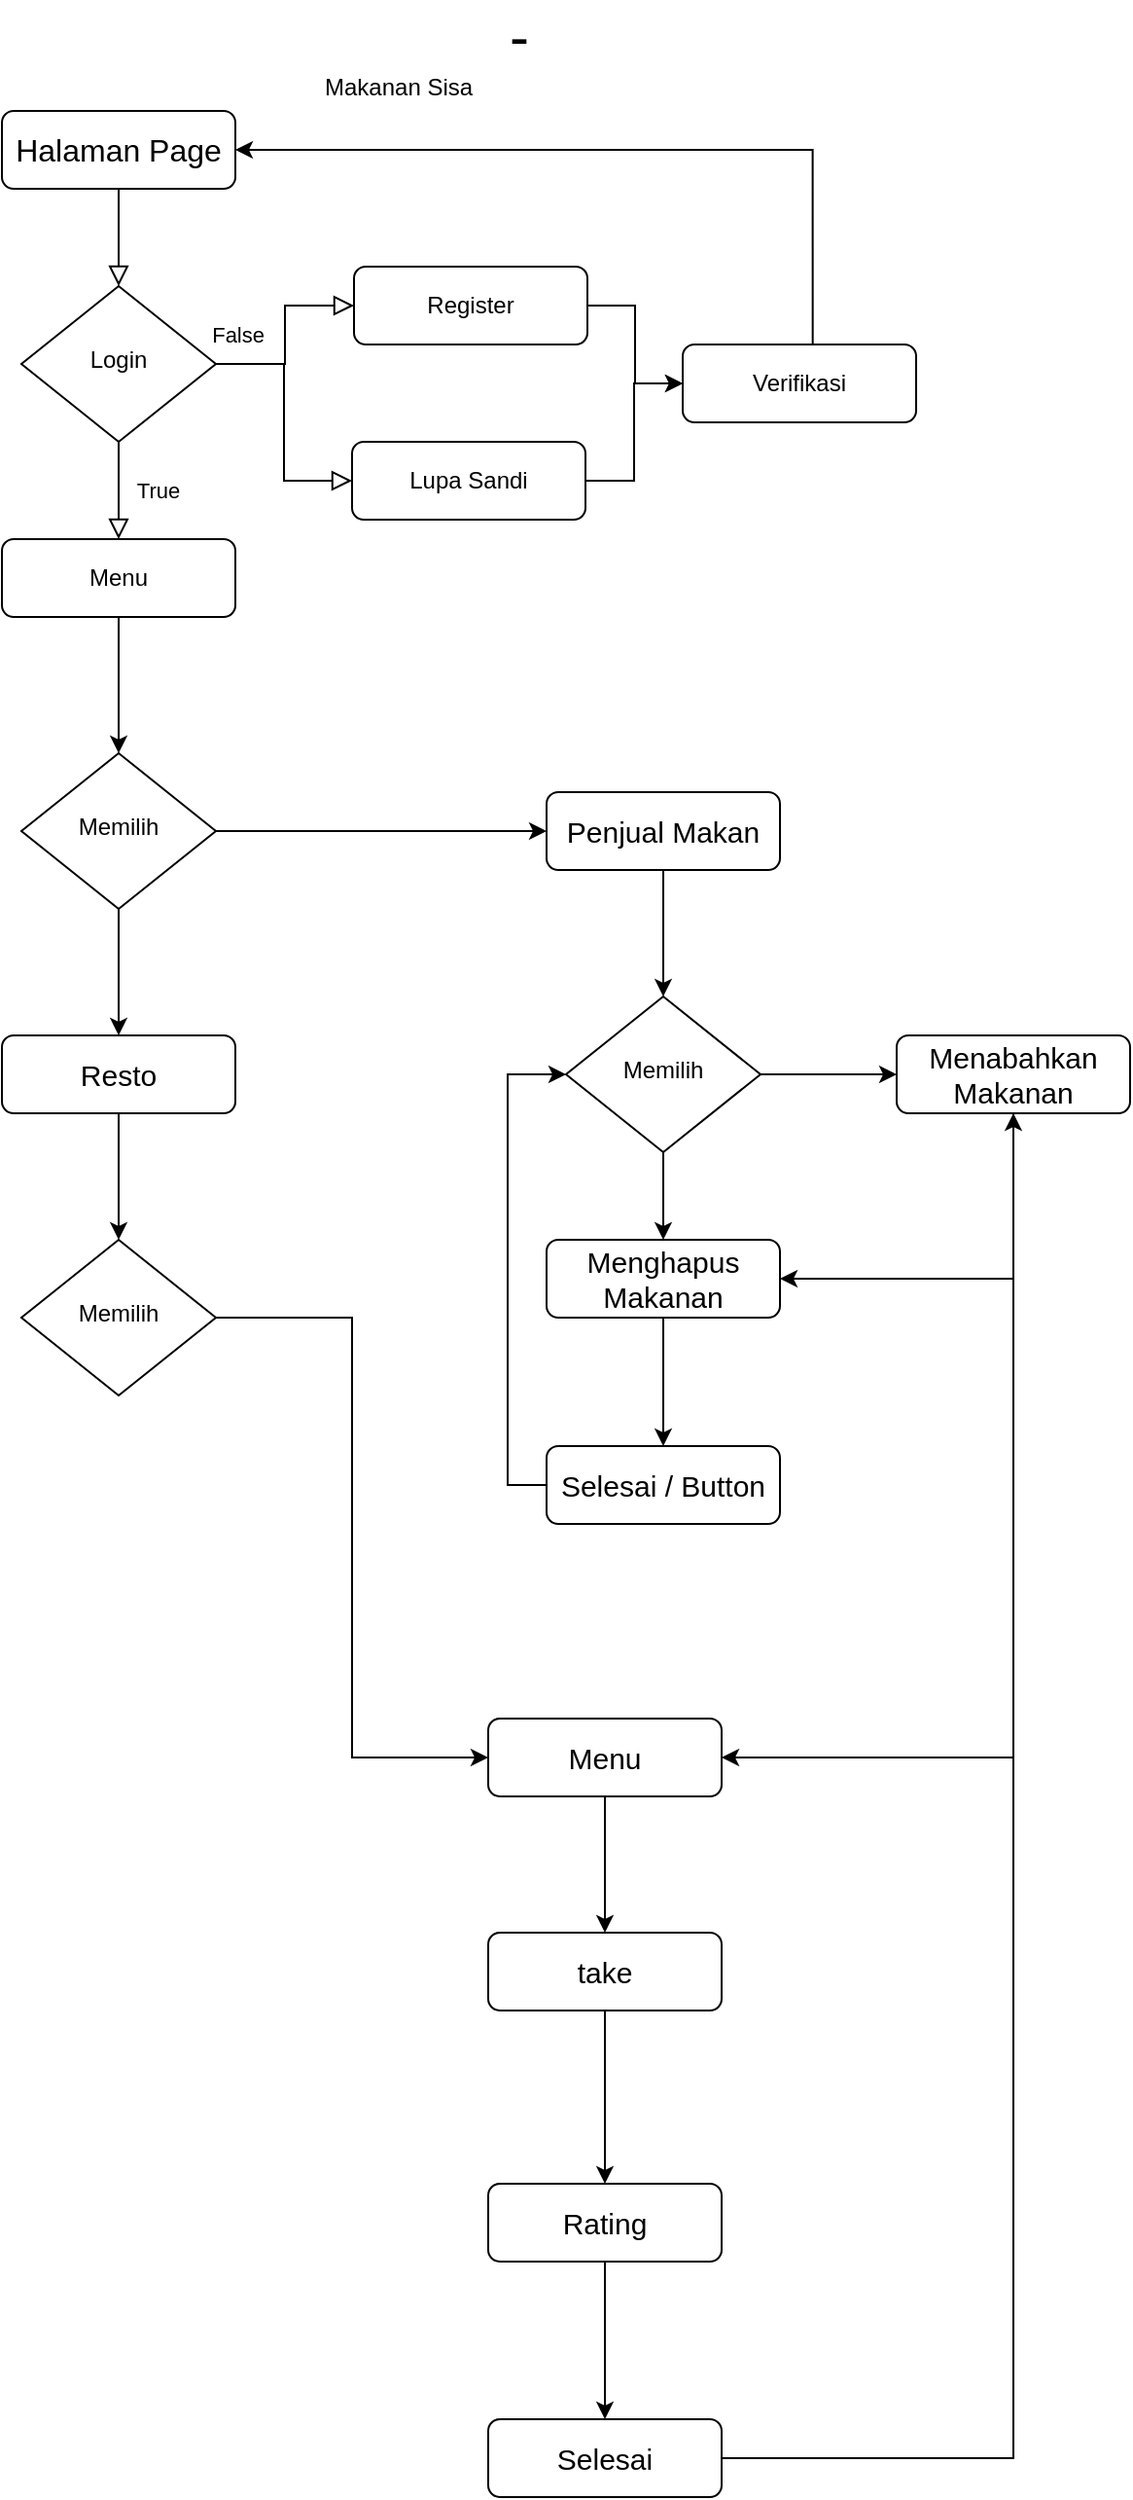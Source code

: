 <mxfile version="23.1.5" type="device">
  <diagram id="C5RBs43oDa-KdzZeNtuy" name="Page-1">
    <mxGraphModel dx="1318" dy="626" grid="1" gridSize="10" guides="1" tooltips="1" connect="1" arrows="1" fold="1" page="1" pageScale="1" pageWidth="827" pageHeight="1169" math="0" shadow="0">
      <root>
        <mxCell id="WIyWlLk6GJQsqaUBKTNV-0" />
        <mxCell id="WIyWlLk6GJQsqaUBKTNV-1" parent="WIyWlLk6GJQsqaUBKTNV-0" />
        <mxCell id="WIyWlLk6GJQsqaUBKTNV-2" value="" style="rounded=0;html=1;jettySize=auto;orthogonalLoop=1;fontSize=11;endArrow=block;endFill=0;endSize=8;strokeWidth=1;shadow=0;labelBackgroundColor=none;edgeStyle=orthogonalEdgeStyle;" parent="WIyWlLk6GJQsqaUBKTNV-1" source="WIyWlLk6GJQsqaUBKTNV-3" target="WIyWlLk6GJQsqaUBKTNV-6" edge="1">
          <mxGeometry relative="1" as="geometry" />
        </mxCell>
        <mxCell id="WIyWlLk6GJQsqaUBKTNV-3" value="&lt;font style=&quot;font-size: 16px;&quot;&gt;Halaman Page&lt;/font&gt;" style="rounded=1;whiteSpace=wrap;html=1;fontSize=12;glass=0;strokeWidth=1;shadow=0;" parent="WIyWlLk6GJQsqaUBKTNV-1" vertex="1">
          <mxGeometry x="210" y="64" width="120" height="40" as="geometry" />
        </mxCell>
        <mxCell id="WIyWlLk6GJQsqaUBKTNV-4" value="True" style="rounded=0;html=1;jettySize=auto;orthogonalLoop=1;fontSize=11;endArrow=block;endFill=0;endSize=8;strokeWidth=1;shadow=0;labelBackgroundColor=none;edgeStyle=orthogonalEdgeStyle;entryX=0.5;entryY=0;entryDx=0;entryDy=0;" parent="WIyWlLk6GJQsqaUBKTNV-1" source="WIyWlLk6GJQsqaUBKTNV-6" target="WIyWlLk6GJQsqaUBKTNV-12" edge="1">
          <mxGeometry y="20" relative="1" as="geometry">
            <mxPoint as="offset" />
            <mxPoint x="270" y="274" as="targetPoint" />
          </mxGeometry>
        </mxCell>
        <mxCell id="WIyWlLk6GJQsqaUBKTNV-5" value="False" style="edgeStyle=orthogonalEdgeStyle;rounded=0;html=1;jettySize=auto;orthogonalLoop=1;fontSize=11;endArrow=block;endFill=0;endSize=8;strokeWidth=1;shadow=0;labelBackgroundColor=none;align=right;" parent="WIyWlLk6GJQsqaUBKTNV-1" source="WIyWlLk6GJQsqaUBKTNV-6" target="WIyWlLk6GJQsqaUBKTNV-7" edge="1">
          <mxGeometry y="10" relative="1" as="geometry">
            <mxPoint as="offset" />
          </mxGeometry>
        </mxCell>
        <mxCell id="WIyWlLk6GJQsqaUBKTNV-6" value="Login" style="rhombus;whiteSpace=wrap;html=1;shadow=0;fontFamily=Helvetica;fontSize=12;align=center;strokeWidth=1;spacing=6;spacingTop=-4;" parent="WIyWlLk6GJQsqaUBKTNV-1" vertex="1">
          <mxGeometry x="220" y="154" width="100" height="80" as="geometry" />
        </mxCell>
        <mxCell id="Gm9wRnBrAHGHoyQCNDVP-10" style="edgeStyle=orthogonalEdgeStyle;rounded=0;orthogonalLoop=1;jettySize=auto;html=1;entryX=0;entryY=0.5;entryDx=0;entryDy=0;" parent="WIyWlLk6GJQsqaUBKTNV-1" source="WIyWlLk6GJQsqaUBKTNV-7" target="Gm9wRnBrAHGHoyQCNDVP-8" edge="1">
          <mxGeometry relative="1" as="geometry" />
        </mxCell>
        <mxCell id="WIyWlLk6GJQsqaUBKTNV-7" value="Register" style="rounded=1;whiteSpace=wrap;html=1;fontSize=12;glass=0;strokeWidth=1;shadow=0;" parent="WIyWlLk6GJQsqaUBKTNV-1" vertex="1">
          <mxGeometry x="391" y="144" width="120" height="40" as="geometry" />
        </mxCell>
        <mxCell id="Gm9wRnBrAHGHoyQCNDVP-11" style="edgeStyle=orthogonalEdgeStyle;rounded=0;orthogonalLoop=1;jettySize=auto;html=1;" parent="WIyWlLk6GJQsqaUBKTNV-1" source="WIyWlLk6GJQsqaUBKTNV-12" target="Gm9wRnBrAHGHoyQCNDVP-5" edge="1">
          <mxGeometry relative="1" as="geometry" />
        </mxCell>
        <mxCell id="WIyWlLk6GJQsqaUBKTNV-12" value="Menu" style="rounded=1;whiteSpace=wrap;html=1;fontSize=12;glass=0;strokeWidth=1;shadow=0;" parent="WIyWlLk6GJQsqaUBKTNV-1" vertex="1">
          <mxGeometry x="210" y="284" width="120" height="40" as="geometry" />
        </mxCell>
        <mxCell id="Gm9wRnBrAHGHoyQCNDVP-1" value="&lt;font style=&quot;font-size: 30px;&quot;&gt;-&lt;/font&gt;" style="text;html=1;align=center;verticalAlign=middle;whiteSpace=wrap;rounded=0;" parent="WIyWlLk6GJQsqaUBKTNV-1" vertex="1">
          <mxGeometry x="391" y="10" width="170" height="30" as="geometry" />
        </mxCell>
        <mxCell id="Gm9wRnBrAHGHoyQCNDVP-2" value="Makanan Sisa" style="text;align=left;verticalAlign=top;spacingLeft=4;spacingRight=4;overflow=hidden;rotatable=0;points=[[0,0.5],[1,0.5]];portConstraint=eastwest;" parent="WIyWlLk6GJQsqaUBKTNV-1" vertex="1">
          <mxGeometry x="370" y="38" width="214" height="26" as="geometry" />
        </mxCell>
        <mxCell id="Gm9wRnBrAHGHoyQCNDVP-13" style="edgeStyle=orthogonalEdgeStyle;rounded=0;orthogonalLoop=1;jettySize=auto;html=1;entryX=0.5;entryY=0;entryDx=0;entryDy=0;" parent="WIyWlLk6GJQsqaUBKTNV-1" source="Gm9wRnBrAHGHoyQCNDVP-5" target="Gm9wRnBrAHGHoyQCNDVP-16" edge="1">
          <mxGeometry relative="1" as="geometry">
            <mxPoint x="270" y="534" as="targetPoint" />
          </mxGeometry>
        </mxCell>
        <mxCell id="Gm9wRnBrAHGHoyQCNDVP-15" style="edgeStyle=orthogonalEdgeStyle;rounded=0;orthogonalLoop=1;jettySize=auto;html=1;entryX=0;entryY=0.5;entryDx=0;entryDy=0;" parent="WIyWlLk6GJQsqaUBKTNV-1" source="Gm9wRnBrAHGHoyQCNDVP-5" target="Gm9wRnBrAHGHoyQCNDVP-14" edge="1">
          <mxGeometry relative="1" as="geometry" />
        </mxCell>
        <mxCell id="Gm9wRnBrAHGHoyQCNDVP-5" value="Memilih" style="rhombus;whiteSpace=wrap;html=1;shadow=0;fontFamily=Helvetica;fontSize=12;align=center;strokeWidth=1;spacing=6;spacingTop=-4;" parent="WIyWlLk6GJQsqaUBKTNV-1" vertex="1">
          <mxGeometry x="220" y="394" width="100" height="80" as="geometry" />
        </mxCell>
        <mxCell id="Gm9wRnBrAHGHoyQCNDVP-6" value="" style="edgeStyle=orthogonalEdgeStyle;rounded=0;html=1;jettySize=auto;orthogonalLoop=1;fontSize=11;endArrow=block;endFill=0;endSize=8;strokeWidth=1;shadow=0;labelBackgroundColor=none;" parent="WIyWlLk6GJQsqaUBKTNV-1" source="WIyWlLk6GJQsqaUBKTNV-6" target="Gm9wRnBrAHGHoyQCNDVP-7" edge="1">
          <mxGeometry x="-0.003" y="10" relative="1" as="geometry">
            <mxPoint as="offset" />
            <mxPoint x="330" y="254" as="sourcePoint" />
          </mxGeometry>
        </mxCell>
        <mxCell id="Gm9wRnBrAHGHoyQCNDVP-9" style="edgeStyle=orthogonalEdgeStyle;rounded=0;orthogonalLoop=1;jettySize=auto;html=1;entryX=0;entryY=0.5;entryDx=0;entryDy=0;" parent="WIyWlLk6GJQsqaUBKTNV-1" source="Gm9wRnBrAHGHoyQCNDVP-7" target="Gm9wRnBrAHGHoyQCNDVP-8" edge="1">
          <mxGeometry relative="1" as="geometry" />
        </mxCell>
        <mxCell id="Gm9wRnBrAHGHoyQCNDVP-7" value="Lupa Sandi" style="rounded=1;whiteSpace=wrap;html=1;fontSize=12;glass=0;strokeWidth=1;shadow=0;" parent="WIyWlLk6GJQsqaUBKTNV-1" vertex="1">
          <mxGeometry x="390" y="234" width="120" height="40" as="geometry" />
        </mxCell>
        <mxCell id="Gm9wRnBrAHGHoyQCNDVP-24" style="edgeStyle=orthogonalEdgeStyle;rounded=0;orthogonalLoop=1;jettySize=auto;html=1;entryX=1;entryY=0.5;entryDx=0;entryDy=0;exitX=0.557;exitY=0.003;exitDx=0;exitDy=0;exitPerimeter=0;" parent="WIyWlLk6GJQsqaUBKTNV-1" source="Gm9wRnBrAHGHoyQCNDVP-8" target="WIyWlLk6GJQsqaUBKTNV-3" edge="1">
          <mxGeometry relative="1" as="geometry">
            <mxPoint x="620" y="74.0" as="targetPoint" />
          </mxGeometry>
        </mxCell>
        <mxCell id="Gm9wRnBrAHGHoyQCNDVP-8" value="Verifikasi" style="rounded=1;whiteSpace=wrap;html=1;fontSize=12;glass=0;strokeWidth=1;shadow=0;" parent="WIyWlLk6GJQsqaUBKTNV-1" vertex="1">
          <mxGeometry x="560" y="184" width="120" height="40" as="geometry" />
        </mxCell>
        <mxCell id="Gm9wRnBrAHGHoyQCNDVP-12" style="edgeStyle=orthogonalEdgeStyle;rounded=0;orthogonalLoop=1;jettySize=auto;html=1;exitX=0.5;exitY=1;exitDx=0;exitDy=0;" parent="WIyWlLk6GJQsqaUBKTNV-1" edge="1">
          <mxGeometry relative="1" as="geometry">
            <mxPoint x="270" y="574" as="sourcePoint" />
            <mxPoint x="270" y="574" as="targetPoint" />
          </mxGeometry>
        </mxCell>
        <mxCell id="0ijXUutGcqPNABvJKc__-1" style="edgeStyle=orthogonalEdgeStyle;rounded=0;orthogonalLoop=1;jettySize=auto;html=1;" edge="1" parent="WIyWlLk6GJQsqaUBKTNV-1" source="Gm9wRnBrAHGHoyQCNDVP-14" target="0ijXUutGcqPNABvJKc__-0">
          <mxGeometry relative="1" as="geometry" />
        </mxCell>
        <mxCell id="Gm9wRnBrAHGHoyQCNDVP-14" value="&lt;font style=&quot;font-size: 15px;&quot;&gt;Penjual Makan&lt;/font&gt;" style="rounded=1;whiteSpace=wrap;html=1;fontSize=12;glass=0;strokeWidth=1;shadow=0;" parent="WIyWlLk6GJQsqaUBKTNV-1" vertex="1">
          <mxGeometry x="490" y="414" width="120" height="40" as="geometry" />
        </mxCell>
        <mxCell id="Gm9wRnBrAHGHoyQCNDVP-32" style="edgeStyle=orthogonalEdgeStyle;rounded=0;orthogonalLoop=1;jettySize=auto;html=1;entryX=0.5;entryY=0;entryDx=0;entryDy=0;" parent="WIyWlLk6GJQsqaUBKTNV-1" source="Gm9wRnBrAHGHoyQCNDVP-16" target="Gm9wRnBrAHGHoyQCNDVP-29" edge="1">
          <mxGeometry relative="1" as="geometry" />
        </mxCell>
        <mxCell id="Gm9wRnBrAHGHoyQCNDVP-16" value="&lt;span style=&quot;font-size: 15px;&quot;&gt;Resto&lt;/span&gt;" style="rounded=1;whiteSpace=wrap;html=1;fontSize=12;glass=0;strokeWidth=1;shadow=0;" parent="WIyWlLk6GJQsqaUBKTNV-1" vertex="1">
          <mxGeometry x="210" y="539" width="120" height="40" as="geometry" />
        </mxCell>
        <mxCell id="0ijXUutGcqPNABvJKc__-6" style="edgeStyle=orthogonalEdgeStyle;rounded=0;orthogonalLoop=1;jettySize=auto;html=1;" edge="1" parent="WIyWlLk6GJQsqaUBKTNV-1" source="Gm9wRnBrAHGHoyQCNDVP-21" target="Gm9wRnBrAHGHoyQCNDVP-43">
          <mxGeometry relative="1" as="geometry" />
        </mxCell>
        <mxCell id="Gm9wRnBrAHGHoyQCNDVP-21" value="&lt;font style=&quot;font-size: 15px;&quot;&gt;Menghapus Makanan&lt;/font&gt;" style="rounded=1;whiteSpace=wrap;html=1;fontSize=12;glass=0;strokeWidth=1;shadow=0;" parent="WIyWlLk6GJQsqaUBKTNV-1" vertex="1">
          <mxGeometry x="490" y="644" width="120" height="40" as="geometry" />
        </mxCell>
        <mxCell id="0ijXUutGcqPNABvJKc__-5" style="edgeStyle=orthogonalEdgeStyle;rounded=0;orthogonalLoop=1;jettySize=auto;html=1;entryX=1;entryY=0.5;entryDx=0;entryDy=0;" edge="1" parent="WIyWlLk6GJQsqaUBKTNV-1" source="Gm9wRnBrAHGHoyQCNDVP-22" target="Gm9wRnBrAHGHoyQCNDVP-21">
          <mxGeometry relative="1" as="geometry">
            <Array as="points">
              <mxPoint x="730" y="664" />
            </Array>
          </mxGeometry>
        </mxCell>
        <mxCell id="0ijXUutGcqPNABvJKc__-9" style="edgeStyle=orthogonalEdgeStyle;rounded=0;orthogonalLoop=1;jettySize=auto;html=1;entryX=1;entryY=0.5;entryDx=0;entryDy=0;" edge="1" parent="WIyWlLk6GJQsqaUBKTNV-1" source="Gm9wRnBrAHGHoyQCNDVP-22" target="0ijXUutGcqPNABvJKc__-8">
          <mxGeometry relative="1" as="geometry">
            <Array as="points">
              <mxPoint x="730" y="910" />
            </Array>
          </mxGeometry>
        </mxCell>
        <mxCell id="Gm9wRnBrAHGHoyQCNDVP-22" value="&lt;font style=&quot;font-size: 15px;&quot;&gt;Menabahkan Makanan&lt;/font&gt;" style="rounded=1;whiteSpace=wrap;html=1;fontSize=12;glass=0;strokeWidth=1;shadow=0;" parent="WIyWlLk6GJQsqaUBKTNV-1" vertex="1">
          <mxGeometry x="670" y="539" width="120" height="40" as="geometry" />
        </mxCell>
        <mxCell id="0ijXUutGcqPNABvJKc__-10" style="edgeStyle=orthogonalEdgeStyle;rounded=0;orthogonalLoop=1;jettySize=auto;html=1;entryX=0;entryY=0.5;entryDx=0;entryDy=0;" edge="1" parent="WIyWlLk6GJQsqaUBKTNV-1" source="Gm9wRnBrAHGHoyQCNDVP-29" target="0ijXUutGcqPNABvJKc__-8">
          <mxGeometry relative="1" as="geometry" />
        </mxCell>
        <mxCell id="Gm9wRnBrAHGHoyQCNDVP-29" value="Memilih" style="rhombus;whiteSpace=wrap;html=1;shadow=0;fontFamily=Helvetica;fontSize=12;align=center;strokeWidth=1;spacing=6;spacingTop=-4;" parent="WIyWlLk6GJQsqaUBKTNV-1" vertex="1">
          <mxGeometry x="220" y="644" width="100" height="80" as="geometry" />
        </mxCell>
        <mxCell id="0ijXUutGcqPNABvJKc__-7" style="edgeStyle=orthogonalEdgeStyle;rounded=0;orthogonalLoop=1;jettySize=auto;html=1;entryX=0;entryY=0.5;entryDx=0;entryDy=0;" edge="1" parent="WIyWlLk6GJQsqaUBKTNV-1" source="Gm9wRnBrAHGHoyQCNDVP-43" target="0ijXUutGcqPNABvJKc__-0">
          <mxGeometry relative="1" as="geometry">
            <Array as="points">
              <mxPoint x="470" y="770" />
              <mxPoint x="470" y="559" />
            </Array>
          </mxGeometry>
        </mxCell>
        <mxCell id="Gm9wRnBrAHGHoyQCNDVP-43" value="&lt;font style=&quot;font-size: 15px;&quot;&gt;Selesai / Button&lt;/font&gt;" style="rounded=1;whiteSpace=wrap;html=1;fontSize=12;glass=0;strokeWidth=1;shadow=0;" parent="WIyWlLk6GJQsqaUBKTNV-1" vertex="1">
          <mxGeometry x="490" y="750" width="120" height="40" as="geometry" />
        </mxCell>
        <mxCell id="0ijXUutGcqPNABvJKc__-2" style="edgeStyle=orthogonalEdgeStyle;rounded=0;orthogonalLoop=1;jettySize=auto;html=1;entryX=0;entryY=0.5;entryDx=0;entryDy=0;" edge="1" parent="WIyWlLk6GJQsqaUBKTNV-1" source="0ijXUutGcqPNABvJKc__-0" target="Gm9wRnBrAHGHoyQCNDVP-22">
          <mxGeometry relative="1" as="geometry">
            <Array as="points">
              <mxPoint x="660" y="559" />
              <mxPoint x="660" y="559" />
            </Array>
          </mxGeometry>
        </mxCell>
        <mxCell id="0ijXUutGcqPNABvJKc__-3" style="edgeStyle=orthogonalEdgeStyle;rounded=0;orthogonalLoop=1;jettySize=auto;html=1;entryX=0.5;entryY=0;entryDx=0;entryDy=0;" edge="1" parent="WIyWlLk6GJQsqaUBKTNV-1" source="0ijXUutGcqPNABvJKc__-0" target="Gm9wRnBrAHGHoyQCNDVP-21">
          <mxGeometry relative="1" as="geometry" />
        </mxCell>
        <mxCell id="0ijXUutGcqPNABvJKc__-0" value="Memilih" style="rhombus;whiteSpace=wrap;html=1;shadow=0;fontFamily=Helvetica;fontSize=12;align=center;strokeWidth=1;spacing=6;spacingTop=-4;" vertex="1" parent="WIyWlLk6GJQsqaUBKTNV-1">
          <mxGeometry x="500" y="519" width="100" height="80" as="geometry" />
        </mxCell>
        <mxCell id="0ijXUutGcqPNABvJKc__-12" style="edgeStyle=orthogonalEdgeStyle;rounded=0;orthogonalLoop=1;jettySize=auto;html=1;" edge="1" parent="WIyWlLk6GJQsqaUBKTNV-1" source="0ijXUutGcqPNABvJKc__-8" target="0ijXUutGcqPNABvJKc__-11">
          <mxGeometry relative="1" as="geometry" />
        </mxCell>
        <mxCell id="0ijXUutGcqPNABvJKc__-8" value="&lt;font style=&quot;font-size: 15px;&quot;&gt;Menu&lt;/font&gt;" style="rounded=1;whiteSpace=wrap;html=1;fontSize=12;glass=0;strokeWidth=1;shadow=0;" vertex="1" parent="WIyWlLk6GJQsqaUBKTNV-1">
          <mxGeometry x="460" y="890" width="120" height="40" as="geometry" />
        </mxCell>
        <mxCell id="0ijXUutGcqPNABvJKc__-14" style="edgeStyle=orthogonalEdgeStyle;rounded=0;orthogonalLoop=1;jettySize=auto;html=1;entryX=0.5;entryY=0;entryDx=0;entryDy=0;" edge="1" parent="WIyWlLk6GJQsqaUBKTNV-1" source="0ijXUutGcqPNABvJKc__-11" target="0ijXUutGcqPNABvJKc__-13">
          <mxGeometry relative="1" as="geometry" />
        </mxCell>
        <mxCell id="0ijXUutGcqPNABvJKc__-11" value="&lt;span style=&quot;font-size: 15px;&quot;&gt;take&lt;/span&gt;" style="rounded=1;whiteSpace=wrap;html=1;fontSize=12;glass=0;strokeWidth=1;shadow=0;" vertex="1" parent="WIyWlLk6GJQsqaUBKTNV-1">
          <mxGeometry x="460" y="1000" width="120" height="40" as="geometry" />
        </mxCell>
        <mxCell id="0ijXUutGcqPNABvJKc__-16" style="edgeStyle=orthogonalEdgeStyle;rounded=0;orthogonalLoop=1;jettySize=auto;html=1;" edge="1" parent="WIyWlLk6GJQsqaUBKTNV-1" source="0ijXUutGcqPNABvJKc__-13" target="0ijXUutGcqPNABvJKc__-15">
          <mxGeometry relative="1" as="geometry" />
        </mxCell>
        <mxCell id="0ijXUutGcqPNABvJKc__-13" value="&lt;font style=&quot;font-size: 15px;&quot;&gt;Rating&lt;/font&gt;" style="rounded=1;whiteSpace=wrap;html=1;fontSize=12;glass=0;strokeWidth=1;shadow=0;" vertex="1" parent="WIyWlLk6GJQsqaUBKTNV-1">
          <mxGeometry x="460" y="1129" width="120" height="40" as="geometry" />
        </mxCell>
        <mxCell id="0ijXUutGcqPNABvJKc__-17" style="edgeStyle=orthogonalEdgeStyle;rounded=0;orthogonalLoop=1;jettySize=auto;html=1;" edge="1" parent="WIyWlLk6GJQsqaUBKTNV-1" source="0ijXUutGcqPNABvJKc__-15" target="Gm9wRnBrAHGHoyQCNDVP-22">
          <mxGeometry relative="1" as="geometry" />
        </mxCell>
        <mxCell id="0ijXUutGcqPNABvJKc__-15" value="&lt;span style=&quot;font-size: 15px;&quot;&gt;Selesai&lt;/span&gt;" style="rounded=1;whiteSpace=wrap;html=1;fontSize=12;glass=0;strokeWidth=1;shadow=0;" vertex="1" parent="WIyWlLk6GJQsqaUBKTNV-1">
          <mxGeometry x="460" y="1250" width="120" height="40" as="geometry" />
        </mxCell>
      </root>
    </mxGraphModel>
  </diagram>
</mxfile>

